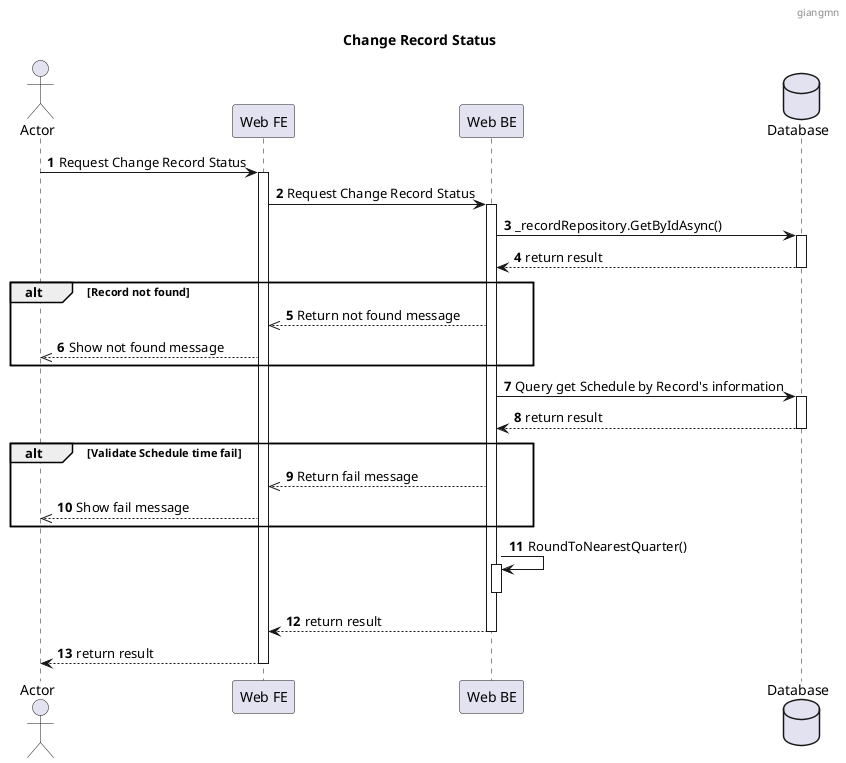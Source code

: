 @startuml
header : giangmn
title: Change Record Status
autonumber

actor "Actor" as a
participant "Web FE" as fe
participant "Web BE" as be
database "Database" as db

a->fe: Request Change Record Status
fe++
fe -> be: Request Change Record Status
be++
be -> db: _recordRepository.GetByIdAsync()
db++
db --> be: return result
db--
alt Record not found
be -->> fe: Return not found message
fe -->> a: Show not found message
end
be -> db: Query get Schedule by Record's information
db++
db --> be: return result
db--
alt Validate Schedule time fail
be -->> fe: Return fail message
fe -->> a: Show fail message
end
be->be: RoundToNearestQuarter()
be++
be--
be --> fe: return result
be--
fe--> a: return result
fe--
@enduml